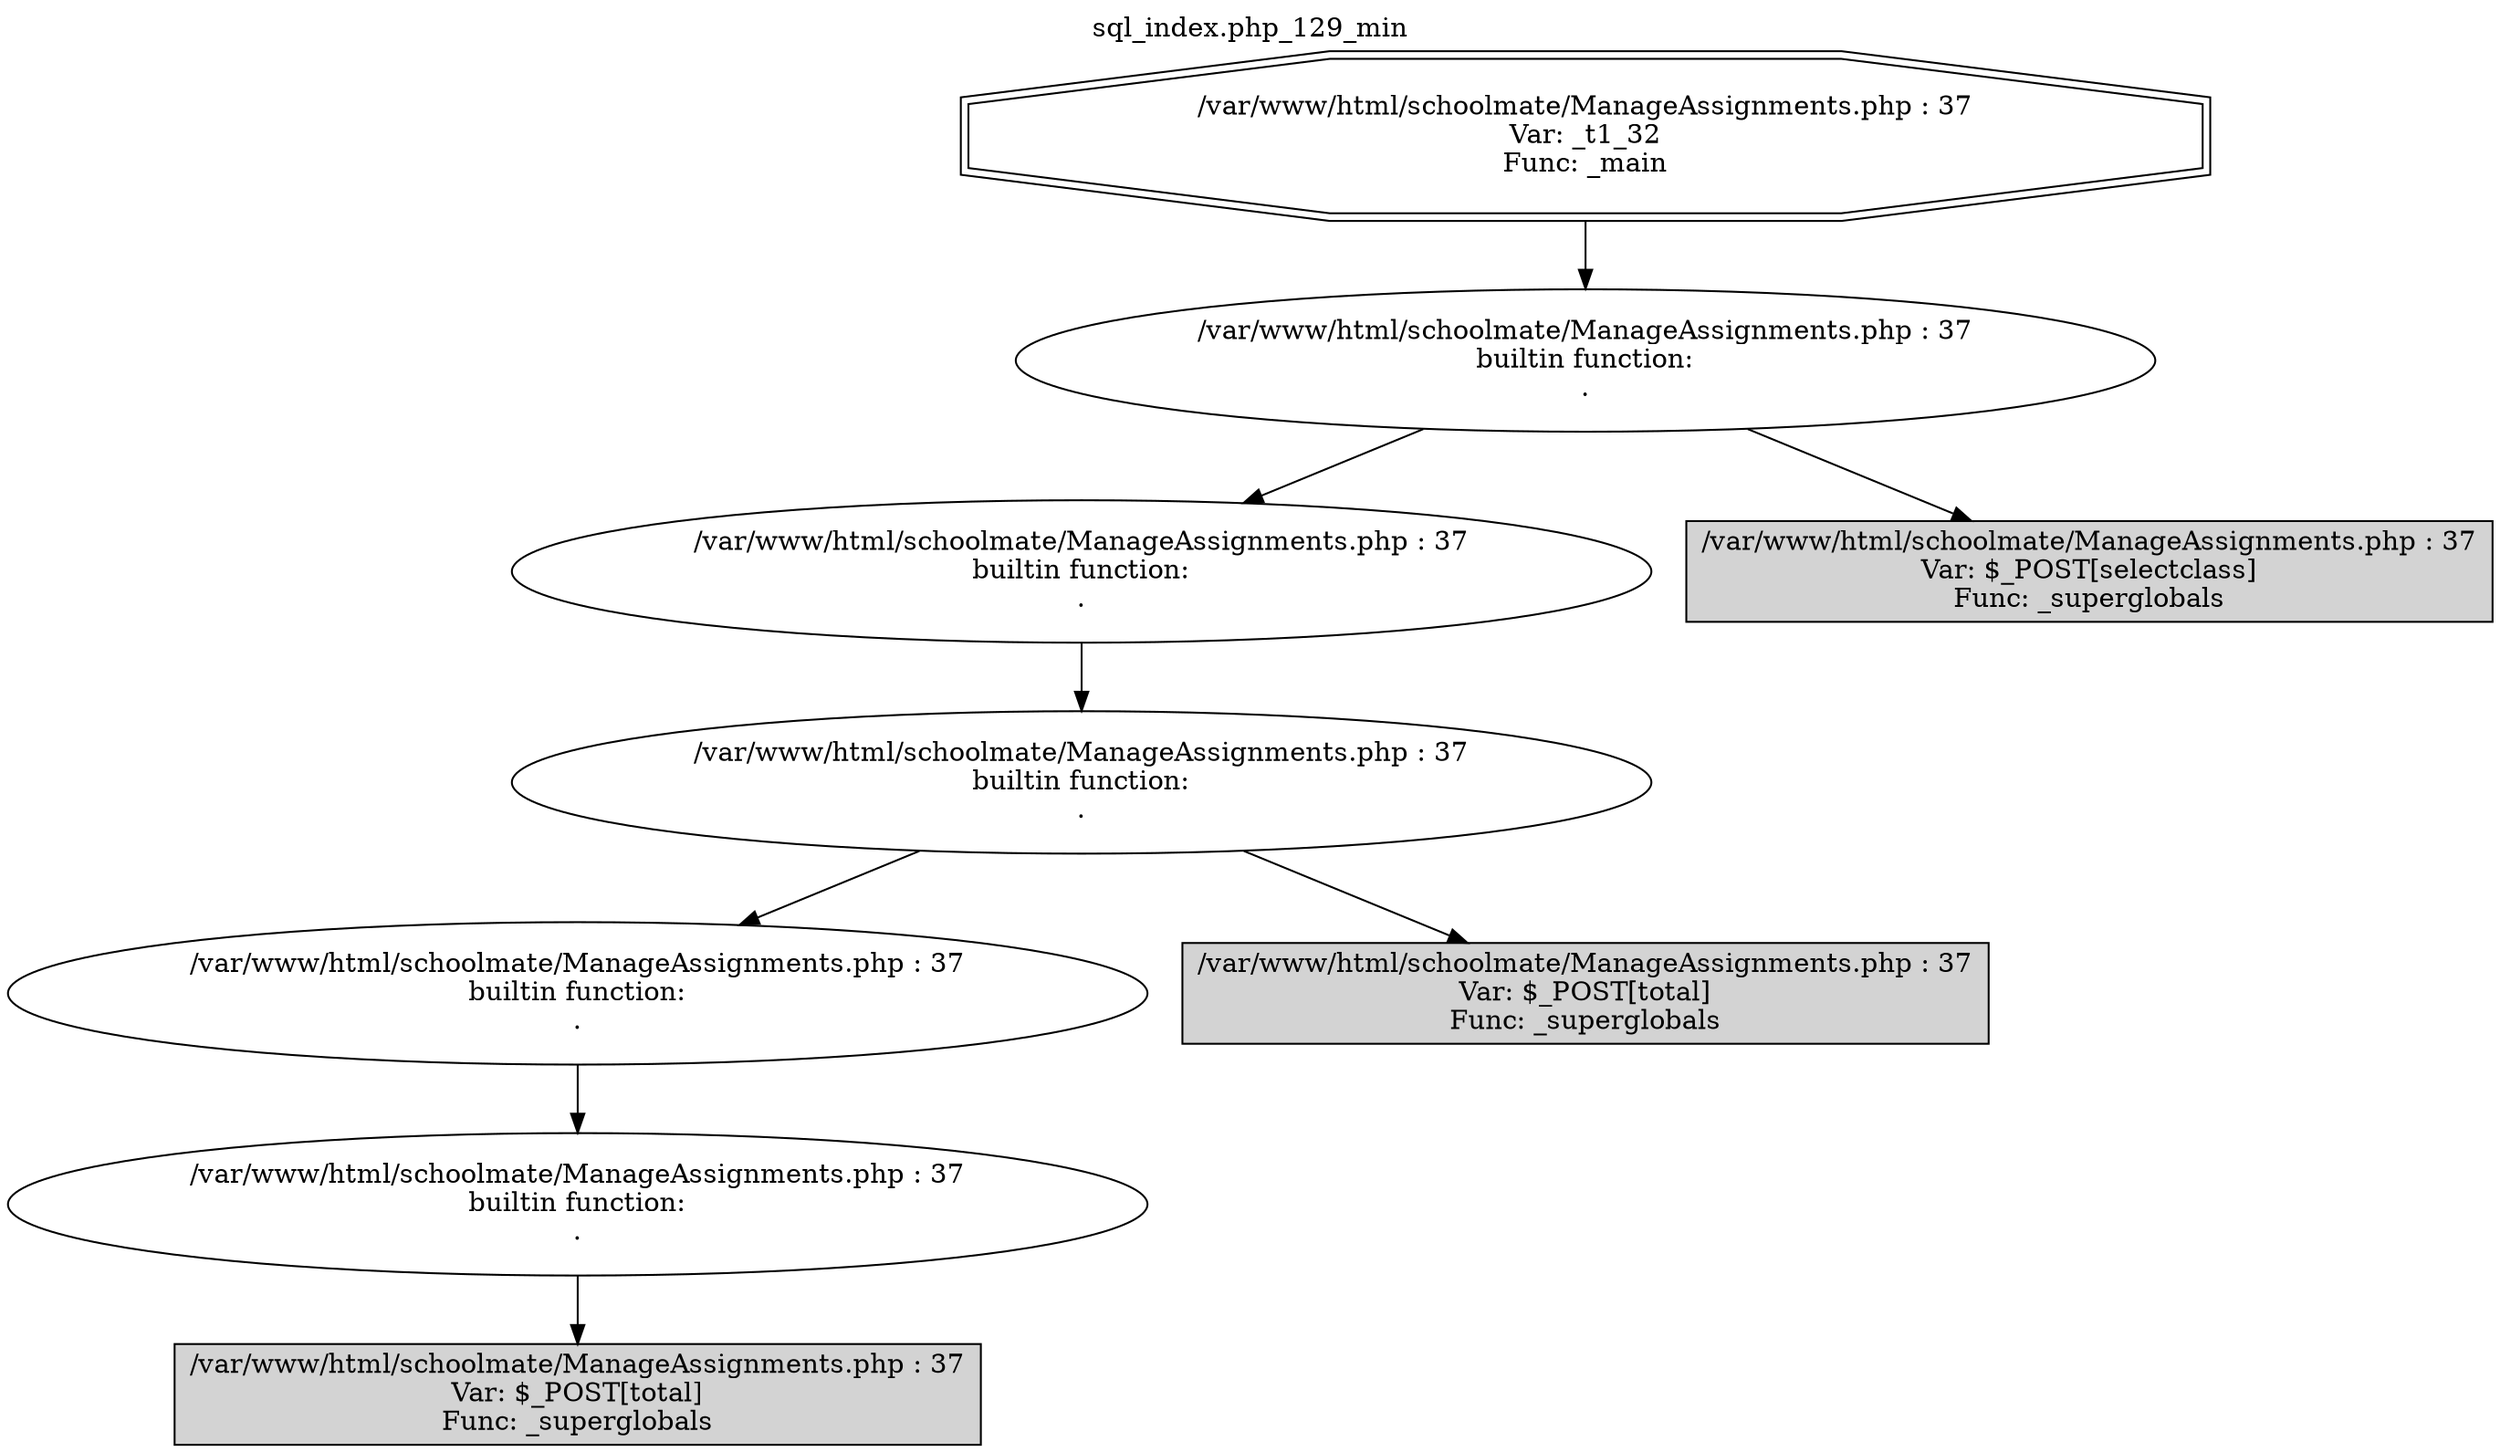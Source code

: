 digraph cfg {
  label="sql_index.php_129_min";
  labelloc=t;
  n1 [shape=doubleoctagon, label="/var/www/html/schoolmate/ManageAssignments.php : 37\nVar: _t1_32\nFunc: _main\n"];
  n2 [shape=ellipse, label="/var/www/html/schoolmate/ManageAssignments.php : 37\nbuiltin function:\n.\n"];
  n3 [shape=ellipse, label="/var/www/html/schoolmate/ManageAssignments.php : 37\nbuiltin function:\n.\n"];
  n4 [shape=ellipse, label="/var/www/html/schoolmate/ManageAssignments.php : 37\nbuiltin function:\n.\n"];
  n5 [shape=ellipse, label="/var/www/html/schoolmate/ManageAssignments.php : 37\nbuiltin function:\n.\n"];
  n6 [shape=ellipse, label="/var/www/html/schoolmate/ManageAssignments.php : 37\nbuiltin function:\n.\n"];
  n7 [shape=box, label="/var/www/html/schoolmate/ManageAssignments.php : 37\nVar: $_POST[total]\nFunc: _superglobals\n",style=filled];
  n8 [shape=box, label="/var/www/html/schoolmate/ManageAssignments.php : 37\nVar: $_POST[total]\nFunc: _superglobals\n",style=filled];
  n9 [shape=box, label="/var/www/html/schoolmate/ManageAssignments.php : 37\nVar: $_POST[selectclass]\nFunc: _superglobals\n",style=filled];
  n1 -> n2;
  n2 -> n3;
  n2 -> n9;
  n3 -> n4;
  n4 -> n5;
  n4 -> n8;
  n5 -> n6;
  n6 -> n7;
}
